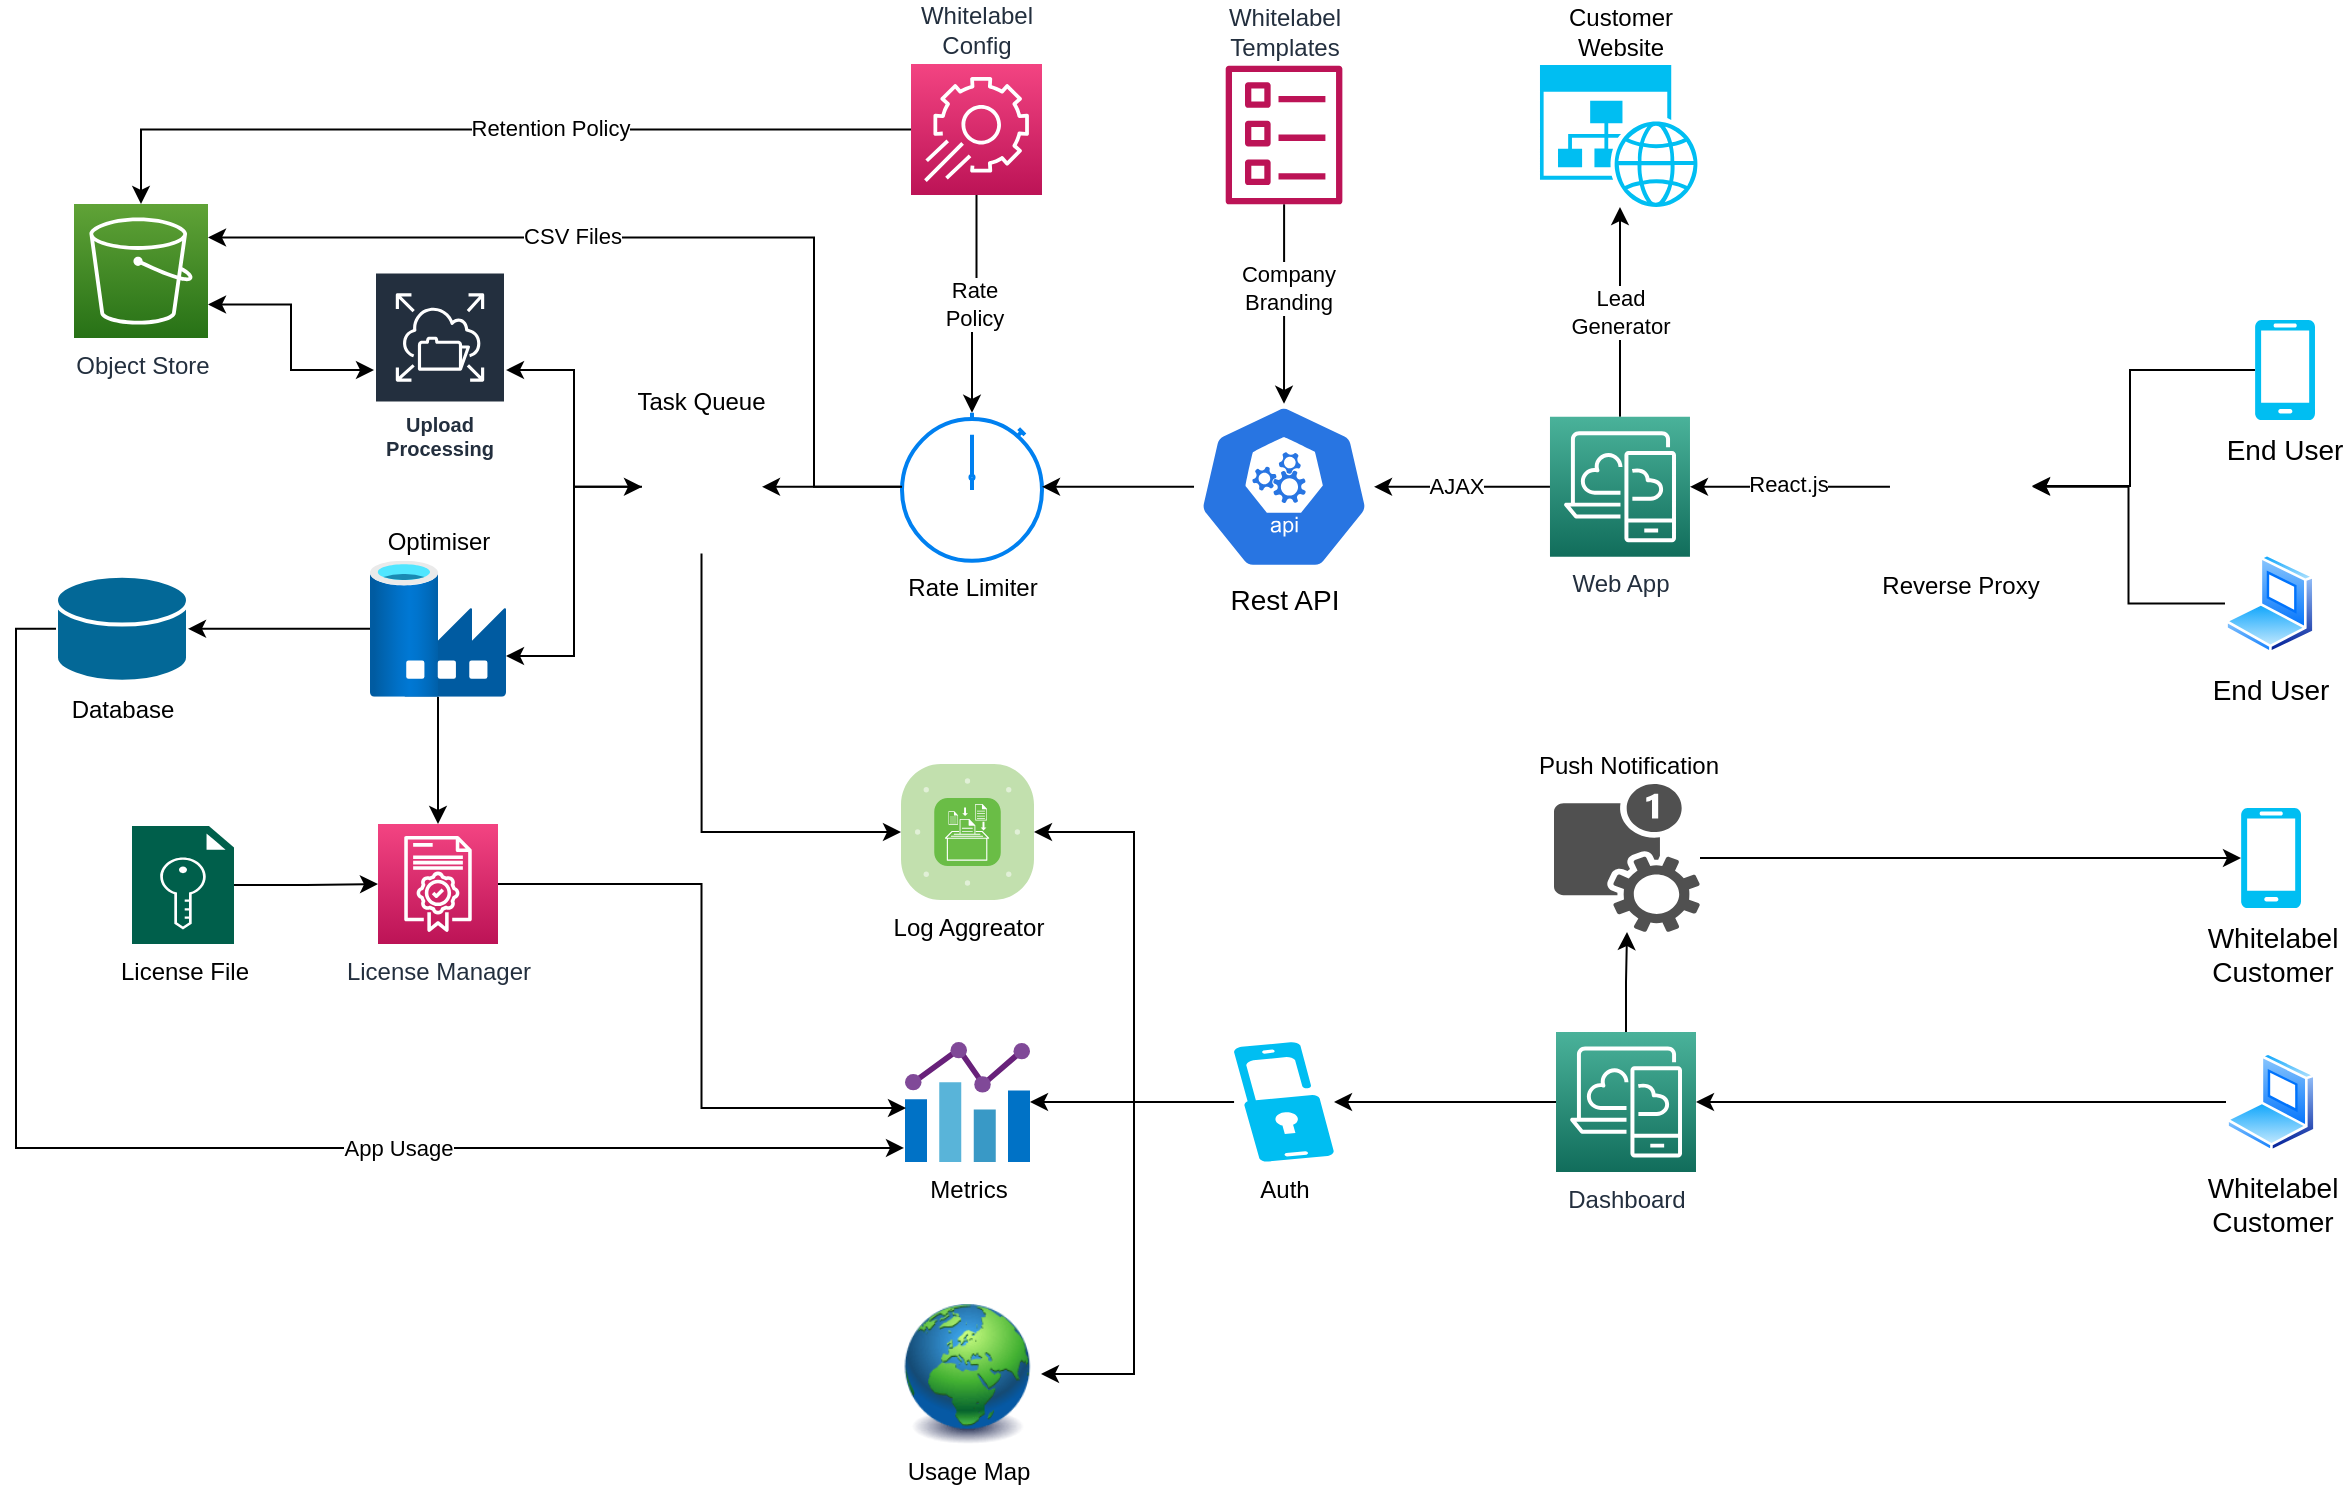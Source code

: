 <mxfile version="14.4.3" type="device" pages="2"><diagram name="New" id="-4Qh2-bbR4S6-_DFE4KF"><mxGraphModel dx="1263" dy="1951" grid="1" gridSize="10" guides="1" tooltips="1" connect="1" arrows="1" fold="1" page="1" pageScale="1" pageWidth="827" pageHeight="1169" math="0" shadow="0"><root><mxCell id="u6m_uUY1OBBtDBElIfsh-0"/><mxCell id="u6m_uUY1OBBtDBElIfsh-1" parent="u6m_uUY1OBBtDBElIfsh-0"/><mxCell id="u6m_uUY1OBBtDBElIfsh-2" value="Object Store" style="points=[[0,0,0],[0.25,0,0],[0.5,0,0],[0.75,0,0],[1,0,0],[0,1,0],[0.25,1,0],[0.5,1,0],[0.75,1,0],[1,1,0],[0,0.25,0],[0,0.5,0],[0,0.75,0],[1,0.25,0],[1,0.5,0],[1,0.75,0]];outlineConnect=0;fontColor=#232F3E;gradientColor=#60A337;gradientDirection=north;fillColor=#277116;strokeColor=#ffffff;dashed=0;verticalLabelPosition=bottom;verticalAlign=top;align=center;html=1;fontSize=12;fontStyle=0;aspect=fixed;shape=mxgraph.aws4.resourceIcon;resIcon=mxgraph.aws4.s3;" vertex="1" parent="u6m_uUY1OBBtDBElIfsh-1"><mxGeometry x="120" y="-10" width="67" height="67" as="geometry"/></mxCell><mxCell id="u6m_uUY1OBBtDBElIfsh-3" value="" style="edgeStyle=orthogonalEdgeStyle;rounded=0;orthogonalLoop=1;jettySize=auto;html=1;entryX=1;entryY=0.5;entryDx=0;entryDy=0;entryPerimeter=0;" edge="1" parent="u6m_uUY1OBBtDBElIfsh-1" source="u6m_uUY1OBBtDBElIfsh-4" target="u6m_uUY1OBBtDBElIfsh-14"><mxGeometry relative="1" as="geometry"/></mxCell><mxCell id="A-zdxyPwzj0U3IRxRKm3-13" value="React.js" style="edgeLabel;html=1;align=center;verticalAlign=middle;resizable=0;points=[];" vertex="1" connectable="0" parent="u6m_uUY1OBBtDBElIfsh-3"><mxGeometry x="0.02" y="-2" relative="1" as="geometry"><mxPoint as="offset"/></mxGeometry></mxCell><mxCell id="u6m_uUY1OBBtDBElIfsh-4" value="Reverse Proxy" style="shape=image;html=1;verticalAlign=top;verticalLabelPosition=bottom;labelBackgroundColor=#ffffff;imageAspect=0;aspect=fixed;image=https://cdn4.iconfinder.com/data/icons/logos-brands-5/24/nginx-128.png" vertex="1" parent="u6m_uUY1OBBtDBElIfsh-1"><mxGeometry x="1027.99" y="95.9" width="71" height="71" as="geometry"/></mxCell><mxCell id="u6m_uUY1OBBtDBElIfsh-5" value="Database" style="shape=mxgraph.cisco.storage.relational_database;html=1;pointerEvents=1;dashed=0;fillColor=#036897;strokeColor=#ffffff;strokeWidth=2;verticalLabelPosition=bottom;verticalAlign=top;align=center;outlineConnect=0;" vertex="1" parent="u6m_uUY1OBBtDBElIfsh-1"><mxGeometry x="111" y="175.9" width="66" height="53" as="geometry"/></mxCell><mxCell id="A-zdxyPwzj0U3IRxRKm3-1" style="edgeStyle=orthogonalEdgeStyle;rounded=0;orthogonalLoop=1;jettySize=auto;html=1;entryX=0;entryY=0.5;entryDx=0;entryDy=0;entryPerimeter=0;startArrow=classic;startFill=1;endArrow=none;endFill=0;exitX=-0.008;exitY=0.883;exitDx=0;exitDy=0;exitPerimeter=0;" edge="1" parent="u6m_uUY1OBBtDBElIfsh-1" source="u6m_uUY1OBBtDBElIfsh-7" target="u6m_uUY1OBBtDBElIfsh-5"><mxGeometry relative="1" as="geometry"/></mxCell><mxCell id="A-zdxyPwzj0U3IRxRKm3-10" value="App Usage" style="edgeLabel;html=1;align=center;verticalAlign=middle;resizable=0;points=[];" vertex="1" connectable="0" parent="A-zdxyPwzj0U3IRxRKm3-1"><mxGeometry x="-0.297" relative="1" as="geometry"><mxPoint x="1" as="offset"/></mxGeometry></mxCell><mxCell id="u6m_uUY1OBBtDBElIfsh-7" value="Metrics" style="aspect=fixed;html=1;points=[];align=center;image;fontSize=12;image=img/lib/mscae/Chart.svg;" vertex="1" parent="u6m_uUY1OBBtDBElIfsh-1"><mxGeometry x="535.5" y="409" width="62.5" height="60" as="geometry"/></mxCell><mxCell id="u6m_uUY1OBBtDBElIfsh-8" value="Usage Map" style="image;html=1;image=img/lib/clip_art/general/Earth_globe_128x128.png" vertex="1" parent="u6m_uUY1OBBtDBElIfsh-1"><mxGeometry x="530" y="540" width="73.5" height="70" as="geometry"/></mxCell><mxCell id="u6m_uUY1OBBtDBElIfsh-9" style="edgeStyle=orthogonalEdgeStyle;rounded=0;orthogonalLoop=1;jettySize=auto;html=1;exitX=0;exitY=0.5;exitDx=0;exitDy=0;exitPerimeter=0;entryX=0.5;entryY=1;entryDx=0;entryDy=0;startArrow=classic;startFill=1;endArrow=none;endFill=0;" edge="1" parent="u6m_uUY1OBBtDBElIfsh-1" source="u6m_uUY1OBBtDBElIfsh-10" target="u6m_uUY1OBBtDBElIfsh-24"><mxGeometry relative="1" as="geometry"/></mxCell><mxCell id="u6m_uUY1OBBtDBElIfsh-10" value="Log Aggreator" style="verticalLabelPosition=bottom;html=1;fillColor=#6ABD46;strokeColor=#ffffff;verticalAlign=top;align=center;points=[[0.085,0.085,0],[0.915,0.085,0],[0.915,0.915,0],[0.085,0.915,0],[0.25,0,0],[0.5,0,0],[0.75,0,0],[1,0.25,0],[1,0.5,0],[1,0.75,0],[0.75,1,0],[0.5,1,0],[0.25,1,0],[0,0.75,0],[0,0.5,0],[0,0.25,0]];pointerEvents=1;shape=mxgraph.cisco_safe.compositeIcon;bgIcon=mxgraph.cisco_safe.architecture.generic_appliance;resIcon=mxgraph.cisco_safe.architecture.log_collector;" vertex="1" parent="u6m_uUY1OBBtDBElIfsh-1"><mxGeometry x="533.5" y="270" width="66.5" height="68" as="geometry"/></mxCell><mxCell id="A-zdxyPwzj0U3IRxRKm3-2" value="" style="edgeStyle=orthogonalEdgeStyle;rounded=0;orthogonalLoop=1;jettySize=auto;html=1;startArrow=none;startFill=0;endArrow=classic;endFill=1;" edge="1" parent="u6m_uUY1OBBtDBElIfsh-1" source="u6m_uUY1OBBtDBElIfsh-12" target="u6m_uUY1OBBtDBElIfsh-5"><mxGeometry relative="1" as="geometry"/></mxCell><mxCell id="k0hZqJOooXaTON9fD8c4-1" value="" style="edgeStyle=orthogonalEdgeStyle;rounded=0;orthogonalLoop=1;jettySize=auto;html=1;startArrow=none;startFill=0;endArrow=classic;endFill=1;fontSize=14;" edge="1" parent="u6m_uUY1OBBtDBElIfsh-1" source="u6m_uUY1OBBtDBElIfsh-12" target="A-zdxyPwzj0U3IRxRKm3-14"><mxGeometry relative="1" as="geometry"/></mxCell><mxCell id="u6m_uUY1OBBtDBElIfsh-12" value="Optimiser" style="aspect=fixed;html=1;points=[];align=center;image;fontSize=12;image=img/lib/azure2/databases/Data_Factory.svg;labelPosition=center;verticalLabelPosition=top;verticalAlign=bottom;" vertex="1" parent="u6m_uUY1OBBtDBElIfsh-1"><mxGeometry x="268" y="168.4" width="68" height="68" as="geometry"/></mxCell><mxCell id="u6m_uUY1OBBtDBElIfsh-13" value="" style="edgeStyle=orthogonalEdgeStyle;rounded=0;orthogonalLoop=1;jettySize=auto;html=1;" edge="1" parent="u6m_uUY1OBBtDBElIfsh-1" source="u6m_uUY1OBBtDBElIfsh-14" target="k0hZqJOooXaTON9fD8c4-2"><mxGeometry relative="1" as="geometry"><mxPoint x="789" y="131.4" as="targetPoint"/></mxGeometry></mxCell><mxCell id="A-zdxyPwzj0U3IRxRKm3-12" value="AJAX" style="edgeLabel;html=1;align=center;verticalAlign=middle;resizable=0;points=[];" vertex="1" connectable="0" parent="u6m_uUY1OBBtDBElIfsh-13"><mxGeometry x="0.07" y="-1" relative="1" as="geometry"><mxPoint as="offset"/></mxGeometry></mxCell><mxCell id="A-zdxyPwzj0U3IRxRKm3-29" value="Lead&lt;br&gt;Generator" style="edgeStyle=orthogonalEdgeStyle;rounded=0;orthogonalLoop=1;jettySize=auto;html=1;exitX=0.5;exitY=0;exitDx=0;exitDy=0;exitPerimeter=0;startArrow=none;startFill=0;endArrow=classic;endFill=1;" edge="1" parent="u6m_uUY1OBBtDBElIfsh-1" source="u6m_uUY1OBBtDBElIfsh-14" target="A-zdxyPwzj0U3IRxRKm3-24"><mxGeometry relative="1" as="geometry"/></mxCell><mxCell id="u6m_uUY1OBBtDBElIfsh-14" value="Web App" style="points=[[0,0,0],[0.25,0,0],[0.5,0,0],[0.75,0,0],[1,0,0],[0,1,0],[0.25,1,0],[0.5,1,0],[0.75,1,0],[1,1,0],[0,0.25,0],[0,0.5,0],[0,0.75,0],[1,0.25,0],[1,0.5,0],[1,0.75,0]];outlineConnect=0;fontColor=#232F3E;gradientColor=#4AB29A;gradientDirection=north;fillColor=#116D5B;strokeColor=#ffffff;dashed=0;verticalLabelPosition=bottom;verticalAlign=top;align=center;html=1;fontSize=12;fontStyle=0;aspect=fixed;shape=mxgraph.aws4.resourceIcon;resIcon=mxgraph.aws4.desktop_and_app_streaming;" vertex="1" parent="u6m_uUY1OBBtDBElIfsh-1"><mxGeometry x="857.99" y="96.4" width="70" height="70" as="geometry"/></mxCell><mxCell id="u6m_uUY1OBBtDBElIfsh-15" value="" style="edgeStyle=orthogonalEdgeStyle;rounded=0;orthogonalLoop=1;jettySize=auto;html=1;" edge="1" parent="u6m_uUY1OBBtDBElIfsh-1" source="u6m_uUY1OBBtDBElIfsh-16" target="u6m_uUY1OBBtDBElIfsh-24"><mxGeometry relative="1" as="geometry"><Array as="points"><mxPoint x="464" y="131"/></Array></mxGeometry></mxCell><mxCell id="u6m_uUY1OBBtDBElIfsh-16" value="Rate Limiter" style="html=1;verticalLabelPosition=bottom;align=center;labelBackgroundColor=#ffffff;verticalAlign=top;strokeWidth=2;strokeColor=#0080F0;shadow=0;dashed=0;shape=mxgraph.ios7.icons.stopwatch;" vertex="1" parent="u6m_uUY1OBBtDBElIfsh-1"><mxGeometry x="534" y="94.4" width="70" height="74" as="geometry"/></mxCell><mxCell id="u6m_uUY1OBBtDBElIfsh-17" value="" style="edgeStyle=orthogonalEdgeStyle;rounded=0;orthogonalLoop=1;jettySize=auto;html=1;" edge="1" parent="u6m_uUY1OBBtDBElIfsh-1" source="u6m_uUY1OBBtDBElIfsh-18" target="u6m_uUY1OBBtDBElIfsh-16"><mxGeometry relative="1" as="geometry"/></mxCell><mxCell id="A-zdxyPwzj0U3IRxRKm3-8" value="Rate&lt;br&gt;Policy" style="edgeLabel;html=1;align=center;verticalAlign=middle;resizable=0;points=[];" vertex="1" connectable="0" parent="u6m_uUY1OBBtDBElIfsh-17"><mxGeometry x="0.014" y="1" relative="1" as="geometry"><mxPoint as="offset"/></mxGeometry></mxCell><mxCell id="A-zdxyPwzj0U3IRxRKm3-6" style="edgeStyle=orthogonalEdgeStyle;rounded=0;orthogonalLoop=1;jettySize=auto;html=1;entryX=0.5;entryY=0;entryDx=0;entryDy=0;entryPerimeter=0;startArrow=none;startFill=0;endArrow=classic;endFill=1;" edge="1" parent="u6m_uUY1OBBtDBElIfsh-1" source="u6m_uUY1OBBtDBElIfsh-18" target="u6m_uUY1OBBtDBElIfsh-2"><mxGeometry relative="1" as="geometry"/></mxCell><mxCell id="A-zdxyPwzj0U3IRxRKm3-7" value="Retention Policy" style="edgeLabel;html=1;align=center;verticalAlign=middle;resizable=0;points=[];" vertex="1" connectable="0" parent="A-zdxyPwzj0U3IRxRKm3-6"><mxGeometry x="-0.144" y="-1" relative="1" as="geometry"><mxPoint as="offset"/></mxGeometry></mxCell><mxCell id="u6m_uUY1OBBtDBElIfsh-18" value="Whitelabel&lt;br&gt;Config" style="points=[[0,0,0],[0.25,0,0],[0.5,0,0],[0.75,0,0],[1,0,0],[0,1,0],[0.25,1,0],[0.5,1,0],[0.75,1,0],[1,1,0],[0,0.25,0],[0,0.5,0],[0,0.75,0],[1,0.25,0],[1,0.5,0],[1,0.75,0]];points=[[0,0,0],[0.25,0,0],[0.5,0,0],[0.75,0,0],[1,0,0],[0,1,0],[0.25,1,0],[0.5,1,0],[0.75,1,0],[1,1,0],[0,0.25,0],[0,0.5,0],[0,0.75,0],[1,0.25,0],[1,0.5,0],[1,0.75,0]];outlineConnect=0;fontColor=#232F3E;gradientColor=#F34482;gradientDirection=north;fillColor=#BC1356;strokeColor=#ffffff;dashed=0;verticalLabelPosition=top;verticalAlign=bottom;align=center;html=1;fontSize=12;fontStyle=0;aspect=fixed;shape=mxgraph.aws4.resourceIcon;resIcon=mxgraph.aws4.app_config;labelPosition=center;" vertex="1" parent="u6m_uUY1OBBtDBElIfsh-1"><mxGeometry x="538.5" y="-80" width="65.5" height="65.5" as="geometry"/></mxCell><mxCell id="u6m_uUY1OBBtDBElIfsh-19" value="" style="edgeStyle=orthogonalEdgeStyle;rounded=0;orthogonalLoop=1;jettySize=auto;html=1;entryX=0.5;entryY=0;entryDx=0;entryDy=0;entryPerimeter=0;" edge="1" parent="u6m_uUY1OBBtDBElIfsh-1" source="u6m_uUY1OBBtDBElIfsh-20" target="k0hZqJOooXaTON9fD8c4-2"><mxGeometry relative="1" as="geometry"><mxPoint x="840" as="sourcePoint"/></mxGeometry></mxCell><mxCell id="A-zdxyPwzj0U3IRxRKm3-9" value="Company&lt;br&gt;Branding" style="edgeLabel;html=1;align=center;verticalAlign=middle;resizable=0;points=[];" vertex="1" connectable="0" parent="u6m_uUY1OBBtDBElIfsh-19"><mxGeometry x="-0.159" y="2" relative="1" as="geometry"><mxPoint as="offset"/></mxGeometry></mxCell><mxCell id="u6m_uUY1OBBtDBElIfsh-20" value="Whitelabel&lt;br&gt;Templates" style="outlineConnect=0;fontColor=#232F3E;gradientColor=none;fillColor=#BC1356;strokeColor=none;dashed=0;verticalLabelPosition=top;verticalAlign=bottom;align=center;html=1;fontSize=12;fontStyle=0;aspect=fixed;pointerEvents=1;shape=mxgraph.aws4.template;labelPosition=center;" vertex="1" parent="u6m_uUY1OBBtDBElIfsh-1"><mxGeometry x="695.85" y="-79.5" width="58.33" height="70" as="geometry"/></mxCell><mxCell id="A-zdxyPwzj0U3IRxRKm3-3" value="" style="edgeStyle=orthogonalEdgeStyle;rounded=0;orthogonalLoop=1;jettySize=auto;html=1;startArrow=classic;startFill=1;endArrow=classic;endFill=1;entryX=1;entryY=0.75;entryDx=0;entryDy=0;entryPerimeter=0;" edge="1" parent="u6m_uUY1OBBtDBElIfsh-1" source="u6m_uUY1OBBtDBElIfsh-22" target="u6m_uUY1OBBtDBElIfsh-2"><mxGeometry relative="1" as="geometry"/></mxCell><mxCell id="u6m_uUY1OBBtDBElIfsh-22" value="Upload Processing" style="outlineConnect=0;fontColor=#232F3E;gradientColor=none;strokeColor=#ffffff;fillColor=#232F3E;dashed=0;verticalLabelPosition=middle;verticalAlign=bottom;align=center;html=1;whiteSpace=wrap;fontSize=10;fontStyle=1;spacing=3;shape=mxgraph.aws4.productIcon;prIcon=mxgraph.aws4.elastic_file_system;" vertex="1" parent="u6m_uUY1OBBtDBElIfsh-1"><mxGeometry x="270" y="23.75" width="66" height="98.5" as="geometry"/></mxCell><mxCell id="u6m_uUY1OBBtDBElIfsh-24" value="Task Queue" style="shape=image;verticalLabelPosition=top;labelBackgroundColor=#ffffff;verticalAlign=bottom;aspect=fixed;imageAspect=0;image=https://encrypted-tbn0.gstatic.com/images?q=tbn:ANd9GcTfVdnzRoVhdHPJff8Bvg5GVrKELwDpDPXdDQ&amp;usqp=CAU;labelPosition=center;align=center;" vertex="1" parent="u6m_uUY1OBBtDBElIfsh-1"><mxGeometry x="404" y="98" width="59.5" height="66.8" as="geometry"/></mxCell><mxCell id="u6m_uUY1OBBtDBElIfsh-25" value="" style="edgeStyle=orthogonalEdgeStyle;rounded=0;orthogonalLoop=1;jettySize=auto;html=1;" edge="1" parent="u6m_uUY1OBBtDBElIfsh-1" source="u6m_uUY1OBBtDBElIfsh-24" target="u6m_uUY1OBBtDBElIfsh-22"><mxGeometry relative="1" as="geometry"/></mxCell><mxCell id="u6m_uUY1OBBtDBElIfsh-27" value="" style="edgeStyle=orthogonalEdgeStyle;rounded=0;orthogonalLoop=1;jettySize=auto;html=1;" edge="1" parent="u6m_uUY1OBBtDBElIfsh-1" source="u6m_uUY1OBBtDBElIfsh-28" target="u6m_uUY1OBBtDBElIfsh-30"><mxGeometry relative="1" as="geometry"/></mxCell><mxCell id="A-zdxyPwzj0U3IRxRKm3-23" value="" style="edgeStyle=orthogonalEdgeStyle;rounded=0;orthogonalLoop=1;jettySize=auto;html=1;startArrow=none;startFill=0;endArrow=classic;endFill=1;" edge="1" parent="u6m_uUY1OBBtDBElIfsh-1" source="u6m_uUY1OBBtDBElIfsh-28" target="A-zdxyPwzj0U3IRxRKm3-18"><mxGeometry relative="1" as="geometry"/></mxCell><mxCell id="u6m_uUY1OBBtDBElIfsh-28" value="Dashboard" style="points=[[0,0,0],[0.25,0,0],[0.5,0,0],[0.75,0,0],[1,0,0],[0,1,0],[0.25,1,0],[0.5,1,0],[0.75,1,0],[1,1,0],[0,0.25,0],[0,0.5,0],[0,0.75,0],[1,0.25,0],[1,0.5,0],[1,0.75,0]];outlineConnect=0;fontColor=#232F3E;gradientColor=#4AB29A;gradientDirection=north;fillColor=#116D5B;strokeColor=#ffffff;dashed=0;verticalLabelPosition=bottom;verticalAlign=top;align=center;html=1;fontSize=12;fontStyle=0;aspect=fixed;shape=mxgraph.aws4.resourceIcon;resIcon=mxgraph.aws4.desktop_and_app_streaming;" vertex="1" parent="u6m_uUY1OBBtDBElIfsh-1"><mxGeometry x="861" y="404" width="70" height="70" as="geometry"/></mxCell><mxCell id="u6m_uUY1OBBtDBElIfsh-29" value="" style="edgeStyle=orthogonalEdgeStyle;rounded=0;orthogonalLoop=1;jettySize=auto;html=1;" edge="1" parent="u6m_uUY1OBBtDBElIfsh-1" source="u6m_uUY1OBBtDBElIfsh-30" target="u6m_uUY1OBBtDBElIfsh-7"><mxGeometry relative="1" as="geometry"/></mxCell><mxCell id="u6m_uUY1OBBtDBElIfsh-30" value="Auth" style="verticalLabelPosition=bottom;html=1;verticalAlign=top;align=center;strokeColor=none;fillColor=#00BEF2;shape=mxgraph.azure.multi_factor_authentication;pointerEvents=1;" vertex="1" parent="u6m_uUY1OBBtDBElIfsh-1"><mxGeometry x="700.01" y="409" width="50" height="60" as="geometry"/></mxCell><mxCell id="u6m_uUY1OBBtDBElIfsh-31" value="End User" style="verticalLabelPosition=bottom;html=1;verticalAlign=top;align=center;strokeColor=none;fillColor=#00BEF2;shape=mxgraph.azure.mobile;pointerEvents=1;fontSize=14;" vertex="1" parent="u6m_uUY1OBBtDBElIfsh-1"><mxGeometry x="1210.49" y="48.0" width="30" height="50" as="geometry"/></mxCell><mxCell id="u6m_uUY1OBBtDBElIfsh-32" value="" style="edgeStyle=orthogonalEdgeStyle;rounded=0;orthogonalLoop=1;jettySize=auto;html=1;" edge="1" parent="u6m_uUY1OBBtDBElIfsh-1" source="u6m_uUY1OBBtDBElIfsh-33" target="u6m_uUY1OBBtDBElIfsh-4"><mxGeometry relative="1" as="geometry"/></mxCell><mxCell id="u6m_uUY1OBBtDBElIfsh-33" value="End User" style="aspect=fixed;perimeter=ellipsePerimeter;html=1;align=center;shadow=0;dashed=0;spacingTop=3;image;image=img/lib/active_directory/laptop_client.svg;fillColor=#E5CCFF;fontSize=14;" vertex="1" parent="u6m_uUY1OBBtDBElIfsh-1"><mxGeometry x="1195.49" y="164.8" width="45" height="50" as="geometry"/></mxCell><mxCell id="u6m_uUY1OBBtDBElIfsh-34" value="" style="edgeStyle=orthogonalEdgeStyle;rounded=0;orthogonalLoop=1;jettySize=auto;html=1;exitX=0;exitY=0.5;exitDx=0;exitDy=0;exitPerimeter=0;" edge="1" parent="u6m_uUY1OBBtDBElIfsh-1" source="u6m_uUY1OBBtDBElIfsh-31" target="u6m_uUY1OBBtDBElIfsh-4"><mxGeometry relative="1" as="geometry"><Array as="points"><mxPoint x="1147.99" y="73"/><mxPoint x="1147.99" y="131"/></Array></mxGeometry></mxCell><mxCell id="u6m_uUY1OBBtDBElIfsh-35" value="" style="edgeStyle=orthogonalEdgeStyle;rounded=0;orthogonalLoop=1;jettySize=auto;html=1;" edge="1" parent="u6m_uUY1OBBtDBElIfsh-1" source="u6m_uUY1OBBtDBElIfsh-36" target="u6m_uUY1OBBtDBElIfsh-28"><mxGeometry relative="1" as="geometry"/></mxCell><mxCell id="u6m_uUY1OBBtDBElIfsh-36" value="Whitelabel&lt;br style=&quot;font-size: 14px;&quot;&gt;Customer" style="aspect=fixed;perimeter=ellipsePerimeter;html=1;align=center;shadow=0;dashed=0;spacingTop=3;image;image=img/lib/active_directory/laptop_client.svg;fillColor=#E5CCFF;fontSize=14;" vertex="1" parent="u6m_uUY1OBBtDBElIfsh-1"><mxGeometry x="1196" y="414" width="45" height="50" as="geometry"/></mxCell><mxCell id="u6m_uUY1OBBtDBElIfsh-37" value="" style="edgeStyle=orthogonalEdgeStyle;rounded=0;orthogonalLoop=1;jettySize=auto;html=1;entryX=1;entryY=0.5;entryDx=0;entryDy=0;entryPerimeter=0;" edge="1" parent="u6m_uUY1OBBtDBElIfsh-1" source="u6m_uUY1OBBtDBElIfsh-30" target="u6m_uUY1OBBtDBElIfsh-10"><mxGeometry relative="1" as="geometry"/></mxCell><mxCell id="u6m_uUY1OBBtDBElIfsh-38" value="" style="edgeStyle=orthogonalEdgeStyle;rounded=0;orthogonalLoop=1;jettySize=auto;html=1;entryX=1;entryY=0.5;entryDx=0;entryDy=0;" edge="1" parent="u6m_uUY1OBBtDBElIfsh-1" source="u6m_uUY1OBBtDBElIfsh-30" target="u6m_uUY1OBBtDBElIfsh-8"><mxGeometry relative="1" as="geometry"><Array as="points"><mxPoint x="650" y="439"/><mxPoint x="650" y="575"/></Array></mxGeometry></mxCell><mxCell id="A-zdxyPwzj0U3IRxRKm3-0" value="" style="edgeStyle=orthogonalEdgeStyle;rounded=0;orthogonalLoop=1;jettySize=auto;html=1;entryX=1;entryY=0.7;entryDx=0;entryDy=0;entryPerimeter=0;startArrow=classic;startFill=1;" edge="1" parent="u6m_uUY1OBBtDBElIfsh-1" source="u6m_uUY1OBBtDBElIfsh-24" target="u6m_uUY1OBBtDBElIfsh-12"><mxGeometry relative="1" as="geometry"/></mxCell><mxCell id="A-zdxyPwzj0U3IRxRKm3-4" value="" style="edgeStyle=orthogonalEdgeStyle;rounded=0;orthogonalLoop=1;jettySize=auto;html=1;entryX=1;entryY=0.25;entryDx=0;entryDy=0;entryPerimeter=0;" edge="1" parent="u6m_uUY1OBBtDBElIfsh-1" source="u6m_uUY1OBBtDBElIfsh-16" target="u6m_uUY1OBBtDBElIfsh-2"><mxGeometry relative="1" as="geometry"><Array as="points"><mxPoint x="490" y="131"/><mxPoint x="490" y="7"/></Array></mxGeometry></mxCell><mxCell id="A-zdxyPwzj0U3IRxRKm3-11" value="CSV Files" style="edgeLabel;html=1;align=center;verticalAlign=middle;resizable=0;points=[];" vertex="1" connectable="0" parent="A-zdxyPwzj0U3IRxRKm3-4"><mxGeometry x="0.228" y="-1" relative="1" as="geometry"><mxPoint as="offset"/></mxGeometry></mxCell><mxCell id="A-zdxyPwzj0U3IRxRKm3-15" style="edgeStyle=orthogonalEdgeStyle;rounded=0;orthogonalLoop=1;jettySize=auto;html=1;exitX=1;exitY=0.5;exitDx=0;exitDy=0;exitPerimeter=0;entryX=0.008;entryY=0.55;entryDx=0;entryDy=0;entryPerimeter=0;startArrow=none;startFill=0;endArrow=classic;endFill=1;" edge="1" parent="u6m_uUY1OBBtDBElIfsh-1" source="A-zdxyPwzj0U3IRxRKm3-14" target="u6m_uUY1OBBtDBElIfsh-7"><mxGeometry relative="1" as="geometry"/></mxCell><mxCell id="A-zdxyPwzj0U3IRxRKm3-14" value="License Manager" style="points=[[0,0,0],[0.25,0,0],[0.5,0,0],[0.75,0,0],[1,0,0],[0,1,0],[0.25,1,0],[0.5,1,0],[0.75,1,0],[1,1,0],[0,0.25,0],[0,0.5,0],[0,0.75,0],[1,0.25,0],[1,0.5,0],[1,0.75,0]];points=[[0,0,0],[0.25,0,0],[0.5,0,0],[0.75,0,0],[1,0,0],[0,1,0],[0.25,1,0],[0.5,1,0],[0.75,1,0],[1,1,0],[0,0.25,0],[0,0.5,0],[0,0.75,0],[1,0.25,0],[1,0.5,0],[1,0.75,0]];outlineConnect=0;fontColor=#232F3E;gradientColor=#F34482;gradientDirection=north;fillColor=#BC1356;strokeColor=#ffffff;dashed=0;verticalLabelPosition=bottom;verticalAlign=top;align=center;html=1;fontSize=12;fontStyle=0;aspect=fixed;shape=mxgraph.aws4.resourceIcon;resIcon=mxgraph.aws4.license_manager;" vertex="1" parent="u6m_uUY1OBBtDBElIfsh-1"><mxGeometry x="272" y="300" width="60" height="60" as="geometry"/></mxCell><mxCell id="A-zdxyPwzj0U3IRxRKm3-17" value="" style="edgeStyle=orthogonalEdgeStyle;rounded=0;orthogonalLoop=1;jettySize=auto;html=1;startArrow=none;startFill=0;endArrow=classic;endFill=1;" edge="1" parent="u6m_uUY1OBBtDBElIfsh-1" source="A-zdxyPwzj0U3IRxRKm3-16" target="A-zdxyPwzj0U3IRxRKm3-14"><mxGeometry relative="1" as="geometry"/></mxCell><mxCell id="A-zdxyPwzj0U3IRxRKm3-16" value="License File" style="pointerEvents=1;shadow=0;dashed=0;html=1;strokeColor=none;fillColor=#005F4B;labelPosition=center;verticalLabelPosition=bottom;verticalAlign=top;align=center;outlineConnect=0;shape=mxgraph.veeam2.license_file;" vertex="1" parent="u6m_uUY1OBBtDBElIfsh-1"><mxGeometry x="149" y="301" width="51" height="59" as="geometry"/></mxCell><mxCell id="A-zdxyPwzj0U3IRxRKm3-22" value="" style="edgeStyle=orthogonalEdgeStyle;rounded=0;orthogonalLoop=1;jettySize=auto;html=1;startArrow=none;startFill=0;endArrow=classic;endFill=1;" edge="1" parent="u6m_uUY1OBBtDBElIfsh-1" source="A-zdxyPwzj0U3IRxRKm3-18" target="A-zdxyPwzj0U3IRxRKm3-20"><mxGeometry relative="1" as="geometry"/></mxCell><mxCell id="A-zdxyPwzj0U3IRxRKm3-18" value="Push Notification" style="pointerEvents=1;shadow=0;dashed=0;html=1;strokeColor=none;fillColor=#505050;labelPosition=center;verticalLabelPosition=top;verticalAlign=bottom;outlineConnect=0;align=center;shape=mxgraph.office.communications.push_notification_service;" vertex="1" parent="u6m_uUY1OBBtDBElIfsh-1"><mxGeometry x="860" y="280" width="73" height="74" as="geometry"/></mxCell><mxCell id="A-zdxyPwzj0U3IRxRKm3-20" value="Whitelabel&lt;br style=&quot;font-size: 14px;&quot;&gt;Customer" style="verticalLabelPosition=bottom;html=1;verticalAlign=top;align=center;strokeColor=none;fillColor=#00BEF2;shape=mxgraph.azure.mobile;pointerEvents=1;fontSize=14;" vertex="1" parent="u6m_uUY1OBBtDBElIfsh-1"><mxGeometry x="1203.5" y="292" width="30" height="50" as="geometry"/></mxCell><mxCell id="A-zdxyPwzj0U3IRxRKm3-24" value="Customer&lt;br&gt;Website" style="verticalLabelPosition=top;html=1;verticalAlign=bottom;align=center;strokeColor=none;fillColor=#00BEF2;shape=mxgraph.azure.website_generic;pointerEvents=1;labelPosition=center;" vertex="1" parent="u6m_uUY1OBBtDBElIfsh-1"><mxGeometry x="852.99" y="-79.5" width="80" height="71" as="geometry"/></mxCell><mxCell id="k0hZqJOooXaTON9fD8c4-4" value="" style="edgeStyle=orthogonalEdgeStyle;rounded=0;orthogonalLoop=1;jettySize=auto;html=1;startArrow=none;startFill=0;endArrow=classic;endFill=1;fontSize=14;" edge="1" parent="u6m_uUY1OBBtDBElIfsh-1" source="k0hZqJOooXaTON9fD8c4-2" target="u6m_uUY1OBBtDBElIfsh-16"><mxGeometry relative="1" as="geometry"/></mxCell><mxCell id="k0hZqJOooXaTON9fD8c4-2" value="Rest API" style="html=1;dashed=0;whitespace=wrap;fillColor=#2875E2;strokeColor=#ffffff;points=[[0.005,0.63,0],[0.1,0.2,0],[0.9,0.2,0],[0.5,0,0],[0.995,0.63,0],[0.72,0.99,0],[0.5,1,0],[0.28,0.99,0]];shape=mxgraph.kubernetes.icon;prIcon=api;fontSize=14;labelPosition=center;verticalLabelPosition=bottom;align=center;verticalAlign=top;" vertex="1" parent="u6m_uUY1OBBtDBElIfsh-1"><mxGeometry x="680.01" y="89.9" width="90" height="83" as="geometry"/></mxCell></root></mxGraphModel></diagram><diagram id="5WvhT2pbd6KmgwdCrGYB" name="Old"><mxGraphModel dx="1263" dy="1951" grid="1" gridSize="10" guides="1" tooltips="1" connect="1" arrows="1" fold="1" page="1" pageScale="1" pageWidth="827" pageHeight="1169" math="0" shadow="0"><root><mxCell id="0"/><mxCell id="1" parent="0"/><mxCell id="wzgjAHxjONHyC7OOADBc-2" value="" style="edgeStyle=orthogonalEdgeStyle;rounded=0;orthogonalLoop=1;jettySize=auto;html=1;entryX=1;entryY=0.5;entryDx=0;entryDy=0;entryPerimeter=0;exitX=0;exitY=0.5;exitDx=0;exitDy=0;exitPerimeter=0;" edge="1" parent="1" source="wzgjAHxjONHyC7OOADBc-38" target="wzgjAHxjONHyC7OOADBc-18"><mxGeometry relative="1" as="geometry"><mxPoint x="1055.0" y="132.4" as="sourcePoint"/></mxGeometry></mxCell><mxCell id="wzgjAHxjONHyC7OOADBc-5" value="Database" style="shape=mxgraph.cisco.storage.relational_database;html=1;pointerEvents=1;dashed=0;fillColor=#036897;strokeColor=#ffffff;strokeWidth=2;verticalLabelPosition=bottom;verticalAlign=top;align=center;outlineConnect=0;" vertex="1" parent="1"><mxGeometry x="450" y="46.5" width="66" height="53" as="geometry"/></mxCell><mxCell id="wzgjAHxjONHyC7OOADBc-15" value="" style="edgeStyle=orthogonalEdgeStyle;rounded=0;orthogonalLoop=1;jettySize=auto;html=1;" edge="1" parent="1" source="wzgjAHxjONHyC7OOADBc-18" target="wzgjAHxjONHyC7OOADBc-58"><mxGeometry relative="1" as="geometry"><mxPoint x="789" y="131.4" as="targetPoint"/></mxGeometry></mxCell><mxCell id="wzgjAHxjONHyC7OOADBc-16" value="AJAX" style="edgeLabel;html=1;align=center;verticalAlign=middle;resizable=0;points=[];" vertex="1" connectable="0" parent="wzgjAHxjONHyC7OOADBc-15"><mxGeometry x="0.07" y="-1" relative="1" as="geometry"><mxPoint as="offset"/></mxGeometry></mxCell><mxCell id="wzgjAHxjONHyC7OOADBc-17" value="Lead&lt;br&gt;Generator" style="edgeStyle=orthogonalEdgeStyle;rounded=0;orthogonalLoop=1;jettySize=auto;html=1;exitX=0.5;exitY=0;exitDx=0;exitDy=0;exitPerimeter=0;startArrow=none;startFill=0;endArrow=classic;endFill=1;" edge="1" parent="1" source="wzgjAHxjONHyC7OOADBc-18" target="wzgjAHxjONHyC7OOADBc-56"><mxGeometry relative="1" as="geometry"/></mxCell><mxCell id="wzgjAHxjONHyC7OOADBc-18" value="Web App" style="points=[[0,0,0],[0.25,0,0],[0.5,0,0],[0.75,0,0],[1,0,0],[0,1,0],[0.25,1,0],[0.5,1,0],[0.75,1,0],[1,1,0],[0,0.25,0],[0,0.5,0],[0,0.75,0],[1,0.25,0],[1,0.5,0],[1,0.75,0]];outlineConnect=0;fontColor=#232F3E;gradientColor=#4AB29A;gradientDirection=north;fillColor=#116D5B;strokeColor=#ffffff;dashed=0;verticalLabelPosition=bottom;verticalAlign=top;align=center;html=1;fontSize=12;fontStyle=0;aspect=fixed;shape=mxgraph.aws4.resourceIcon;resIcon=mxgraph.aws4.desktop_and_app_streaming;" vertex="1" parent="1"><mxGeometry x="885" y="97.4" width="70" height="70" as="geometry"/></mxCell><mxCell id="wzgjAHxjONHyC7OOADBc-26" value="" style="edgeStyle=orthogonalEdgeStyle;rounded=0;orthogonalLoop=1;jettySize=auto;html=1;entryX=0.5;entryY=0;entryDx=0;entryDy=0;entryPerimeter=0;" edge="1" parent="1" source="wzgjAHxjONHyC7OOADBc-28" target="wzgjAHxjONHyC7OOADBc-58"><mxGeometry relative="1" as="geometry"><mxPoint x="840" as="sourcePoint"/></mxGeometry></mxCell><mxCell id="wzgjAHxjONHyC7OOADBc-28" value="Templates" style="outlineConnect=0;fontColor=#232F3E;gradientColor=none;fillColor=#BC1356;strokeColor=none;dashed=0;verticalLabelPosition=top;verticalAlign=bottom;align=center;html=1;fontSize=12;fontStyle=0;aspect=fixed;pointerEvents=1;shape=mxgraph.aws4.template;labelPosition=center;" vertex="1" parent="1"><mxGeometry x="750.0" y="-78.5" width="58.33" height="70" as="geometry"/></mxCell><mxCell id="wzgjAHxjONHyC7OOADBc-38" value="End User" style="verticalLabelPosition=bottom;html=1;verticalAlign=top;align=center;strokeColor=none;fillColor=#00BEF2;shape=mxgraph.azure.mobile;pointerEvents=1;fontSize=14;" vertex="1" parent="1"><mxGeometry x="1090" y="46.5" width="30" height="50" as="geometry"/></mxCell><mxCell id="wzgjAHxjONHyC7OOADBc-40" value="End User" style="aspect=fixed;perimeter=ellipsePerimeter;html=1;align=center;shadow=0;dashed=0;spacingTop=3;image;image=img/lib/active_directory/laptop_client.svg;fillColor=#E5CCFF;fontSize=14;" vertex="1" parent="1"><mxGeometry x="1090" y="163.3" width="45" height="50" as="geometry"/></mxCell><mxCell id="wzgjAHxjONHyC7OOADBc-56" value="Azure Marketplace" style="verticalLabelPosition=top;html=1;verticalAlign=bottom;align=center;strokeColor=none;fillColor=#00BEF2;shape=mxgraph.azure.website_generic;pointerEvents=1;labelPosition=center;" vertex="1" parent="1"><mxGeometry x="880" y="-78.5" width="80" height="71" as="geometry"/></mxCell><mxCell id="wzgjAHxjONHyC7OOADBc-57" value="" style="edgeStyle=orthogonalEdgeStyle;rounded=0;orthogonalLoop=1;jettySize=auto;html=1;startArrow=none;startFill=0;endArrow=classic;endFill=1;fontSize=14;entryX=1;entryY=0.5;entryDx=0;entryDy=0;entryPerimeter=0;" edge="1" parent="1" source="wzgjAHxjONHyC7OOADBc-58" target="wzgjAHxjONHyC7OOADBc-5"><mxGeometry relative="1" as="geometry"><mxPoint x="604" y="131.4" as="targetPoint"/></mxGeometry></mxCell><mxCell id="wzgjAHxjONHyC7OOADBc-58" value="Rest API" style="html=1;dashed=0;whitespace=wrap;fillColor=#2875E2;strokeColor=#ffffff;points=[[0.005,0.63,0],[0.1,0.2,0],[0.9,0.2,0],[0.5,0,0],[0.995,0.63,0],[0.72,0.99,0],[0.5,1,0],[0.28,0.99,0]];shape=mxgraph.kubernetes.icon;prIcon=api;fontSize=14;labelPosition=center;verticalLabelPosition=bottom;align=center;verticalAlign=top;" vertex="1" parent="1"><mxGeometry x="680.01" y="89.9" width="90" height="83" as="geometry"/></mxCell><mxCell id="wzgjAHxjONHyC7OOADBc-59" value="" style="edgeStyle=orthogonalEdgeStyle;rounded=0;orthogonalLoop=1;jettySize=auto;html=1;entryX=1;entryY=0.5;entryDx=0;entryDy=0;entryPerimeter=0;" edge="1" parent="1" source="wzgjAHxjONHyC7OOADBc-40" target="wzgjAHxjONHyC7OOADBc-18"><mxGeometry relative="1" as="geometry"><mxPoint x="1055.0" y="132.4" as="sourcePoint"/></mxGeometry></mxCell><mxCell id="wzgjAHxjONHyC7OOADBc-61" value="Filesystem" style="outlineConnect=0;fontColor=#232F3E;gradientColor=none;fillColor=#277116;strokeColor=none;dashed=0;verticalLabelPosition=bottom;verticalAlign=top;align=center;html=1;fontSize=12;fontStyle=0;aspect=fixed;pointerEvents=1;shape=mxgraph.aws4.file_system;" vertex="1" parent="1"><mxGeometry x="450" y="163.3" width="66" height="61.77" as="geometry"/></mxCell><mxCell id="QkBz0u1srOHnjxAvZDgd-1" value="Config File" style="points=[[0,0,0],[0.25,0,0],[0.5,0,0],[0.75,0,0],[1,0,0],[0,1,0],[0.25,1,0],[0.5,1,0],[0.75,1,0],[1,1,0],[0,0.25,0],[0,0.5,0],[0,0.75,0],[1,0.25,0],[1,0.5,0],[1,0.75,0]];points=[[0,0,0],[0.25,0,0],[0.5,0,0],[0.75,0,0],[1,0,0],[0,1,0],[0.25,1,0],[0.5,1,0],[0.75,1,0],[1,1,0],[0,0.25,0],[0,0.5,0],[0,0.75,0],[1,0.25,0],[1,0.5,0],[1,0.75,0]];outlineConnect=0;fontColor=#232F3E;gradientColor=#F34482;gradientDirection=north;fillColor=#BC1356;strokeColor=#ffffff;dashed=0;verticalLabelPosition=top;verticalAlign=bottom;align=center;html=1;fontSize=12;fontStyle=0;aspect=fixed;shape=mxgraph.aws4.resourceIcon;resIcon=mxgraph.aws4.app_config;labelPosition=center;" vertex="1" parent="1"><mxGeometry x="620" y="-76.25" width="65.5" height="65.5" as="geometry"/></mxCell><mxCell id="QkBz0u1srOHnjxAvZDgd-2" value="" style="edgeStyle=orthogonalEdgeStyle;rounded=0;orthogonalLoop=1;jettySize=auto;html=1;entryX=0.5;entryY=0;entryDx=0;entryDy=0;entryPerimeter=0;" edge="1" parent="1" source="QkBz0u1srOHnjxAvZDgd-1" target="wzgjAHxjONHyC7OOADBc-58"><mxGeometry relative="1" as="geometry"><mxPoint x="840" as="sourcePoint"/></mxGeometry></mxCell><mxCell id="QkBz0u1srOHnjxAvZDgd-3" value="" style="edgeStyle=orthogonalEdgeStyle;rounded=0;orthogonalLoop=1;jettySize=auto;html=1;startArrow=none;startFill=0;endArrow=classic;endFill=1;fontSize=14;" edge="1" parent="1" source="wzgjAHxjONHyC7OOADBc-58" target="wzgjAHxjONHyC7OOADBc-61"><mxGeometry relative="1" as="geometry"><mxPoint x="604" y="131.4" as="targetPoint"/></mxGeometry></mxCell></root></mxGraphModel></diagram></mxfile>
